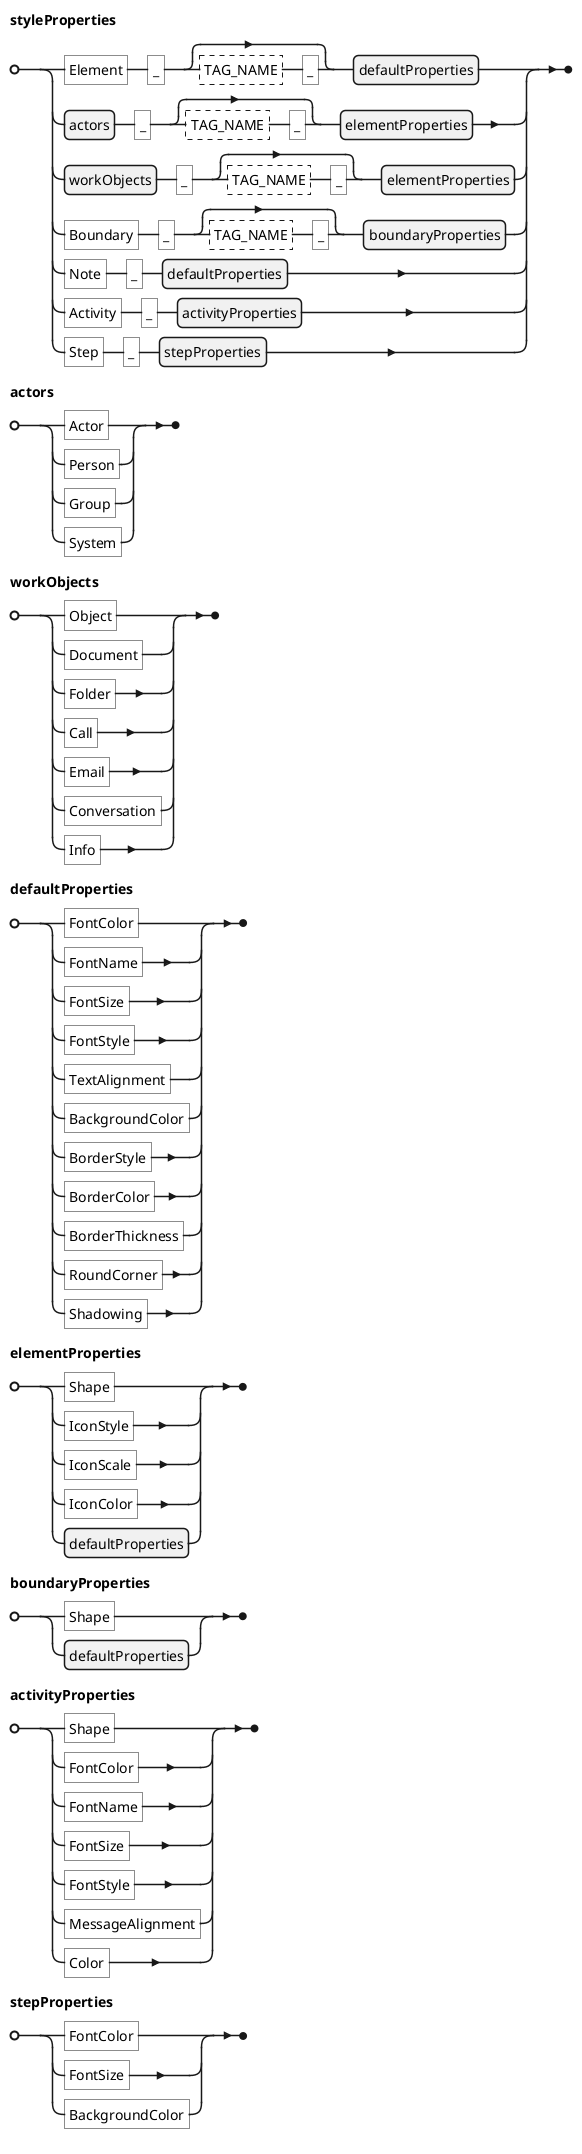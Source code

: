 @startebnf
styleProperties =
"Element", "_", [ ?TAG_NAME?, "_" ], defaultProperties |\
actors, "_", [ ?TAG_NAME?, "_" ], elementProperties |\
workObjects, "_", [ ?TAG_NAME?, "_" ], elementProperties |\
"Boundary", "_", [ ?TAG_NAME?, "_" ], boundaryProperties |\
"Note", "_", defaultProperties |\
"Activity", "_", activityProperties |\
"Step", "_", stepProperties;

actors = "Actor" | "Person" | "Group" | "System";
workObjects = "Object" | "Document" | "Folder" | "Call" | "Email" | "Conversation" | "Info";

defaultProperties = "FontColor" | "FontName" | "FontSize" | "FontStyle" | "TextAlignment" | "BackgroundColor" | "BorderStyle" | "BorderColor" | "BorderThickness" | "RoundCorner" | "Shadowing";
elementProperties = "Shape" | "IconStyle" | "IconScale" | "IconColor" | defaultProperties;
boundaryProperties = "Shape" | defaultProperties;

activityProperties = "Shape" | "FontColor" | "FontName" | "FontSize" | "FontStyle" | "MessageAlignment" | "Color";
stepProperties = "FontColor" | "FontSize" | "BackgroundColor";

@endyaml
